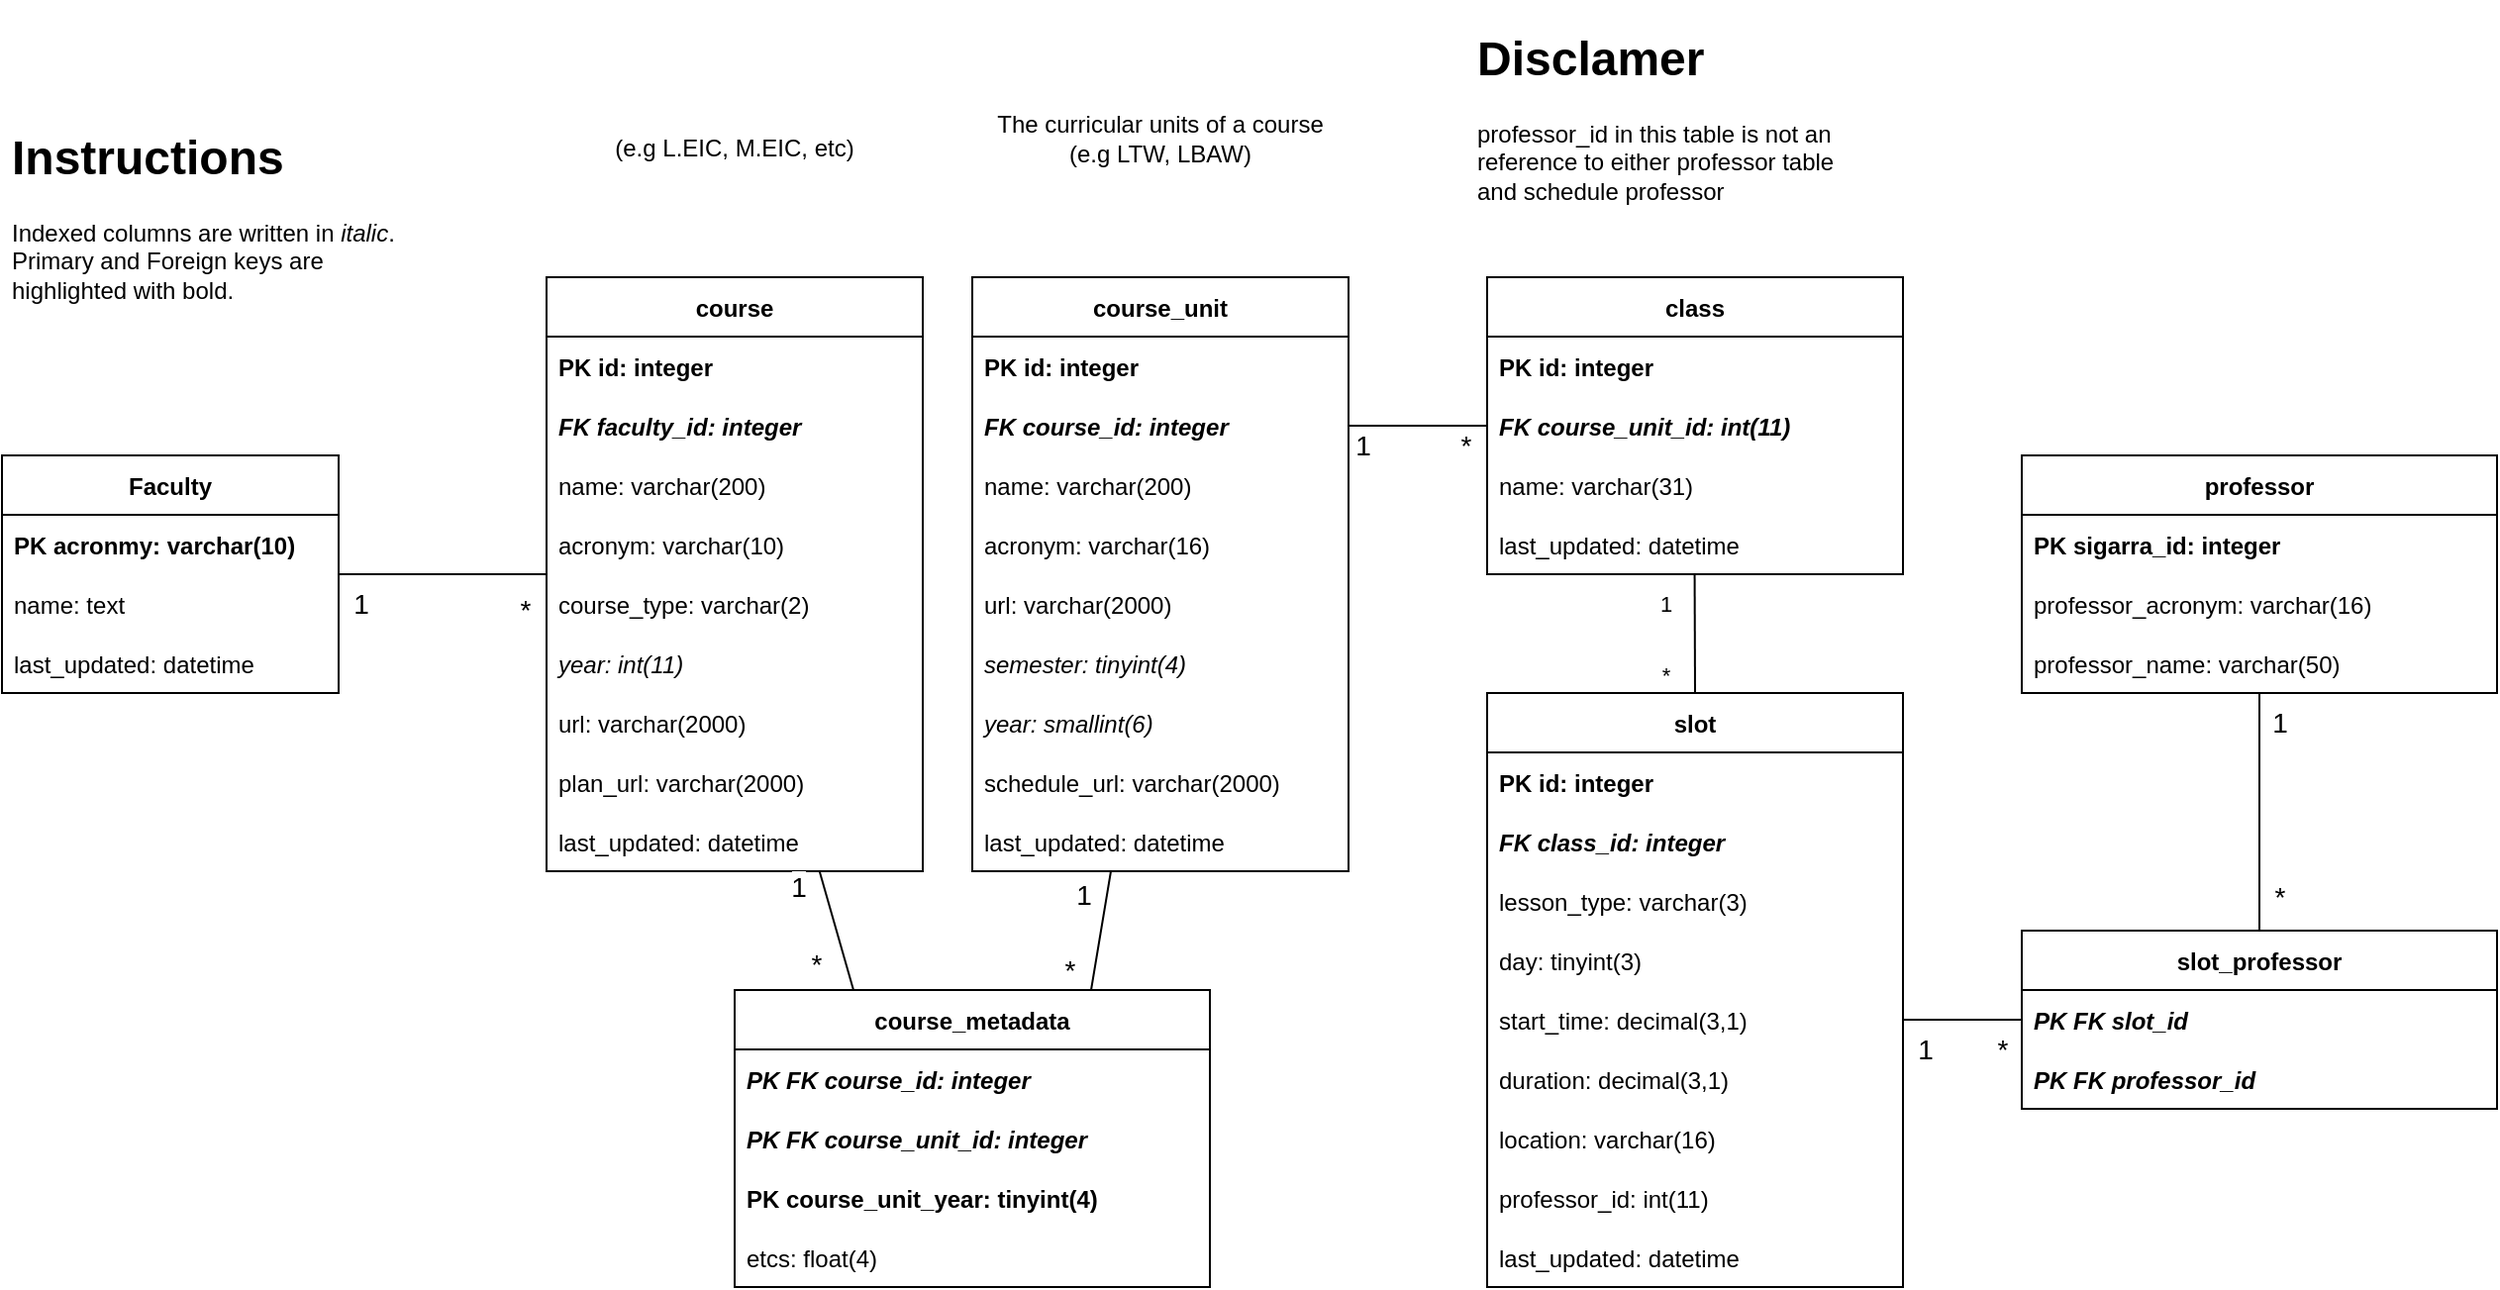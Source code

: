 <mxfile version="24.0.2" type="device">
  <diagram id="CuWUCVB4PWwjptIz1WBI" name="Page-1">
    <mxGraphModel dx="1782" dy="970" grid="1" gridSize="10" guides="1" tooltips="1" connect="1" arrows="1" fold="1" page="1" pageScale="1" pageWidth="850" pageHeight="1100" math="0" shadow="0">
      <root>
        <mxCell id="0" />
        <mxCell id="1" parent="0" />
        <mxCell id="2" value="course_unit" style="swimlane;fontStyle=1;childLayout=stackLayout;horizontal=1;startSize=30;horizontalStack=0;resizeParent=1;resizeParentMax=0;resizeLast=0;collapsible=1;marginBottom=0;" parent="1" vertex="1">
          <mxGeometry x="330" y="170" width="190" height="300" as="geometry" />
        </mxCell>
        <mxCell id="3" value="PK id: integer" style="text;strokeColor=none;fillColor=none;align=left;verticalAlign=middle;spacingLeft=4;spacingRight=4;overflow=hidden;points=[[0,0.5],[1,0.5]];portConstraint=eastwest;rotatable=0;fontStyle=1" parent="2" vertex="1">
          <mxGeometry y="30" width="190" height="30" as="geometry" />
        </mxCell>
        <mxCell id="5" value="FK course_id: integer" style="text;strokeColor=none;fillColor=none;align=left;verticalAlign=middle;spacingLeft=4;spacingRight=4;overflow=hidden;points=[[0,0.5],[1,0.5]];portConstraint=eastwest;rotatable=0;fontStyle=3" parent="2" vertex="1">
          <mxGeometry y="60" width="190" height="30" as="geometry" />
        </mxCell>
        <mxCell id="8" value="name: varchar(200)" style="text;strokeColor=none;fillColor=none;align=left;verticalAlign=middle;spacingLeft=4;spacingRight=4;overflow=hidden;points=[[0,0.5],[1,0.5]];portConstraint=eastwest;rotatable=0;" parent="2" vertex="1">
          <mxGeometry y="90" width="190" height="30" as="geometry" />
        </mxCell>
        <mxCell id="9" value="acronym: varchar(16)" style="text;strokeColor=none;fillColor=none;align=left;verticalAlign=middle;spacingLeft=4;spacingRight=4;overflow=hidden;points=[[0,0.5],[1,0.5]];portConstraint=eastwest;rotatable=0;" parent="2" vertex="1">
          <mxGeometry y="120" width="190" height="30" as="geometry" />
        </mxCell>
        <mxCell id="10" value="url: varchar(2000)" style="text;strokeColor=none;fillColor=none;align=left;verticalAlign=middle;spacingLeft=4;spacingRight=4;overflow=hidden;points=[[0,0.5],[1,0.5]];portConstraint=eastwest;rotatable=0;" parent="2" vertex="1">
          <mxGeometry y="150" width="190" height="30" as="geometry" />
        </mxCell>
        <mxCell id="12" value="semester: tinyint(4)" style="text;strokeColor=none;fillColor=none;align=left;verticalAlign=middle;spacingLeft=4;spacingRight=4;overflow=hidden;points=[[0,0.5],[1,0.5]];portConstraint=eastwest;rotatable=0;fontStyle=2" parent="2" vertex="1">
          <mxGeometry y="180" width="190" height="30" as="geometry" />
        </mxCell>
        <mxCell id="13" value="year: smallint(6)" style="text;strokeColor=none;fillColor=none;align=left;verticalAlign=middle;spacingLeft=4;spacingRight=4;overflow=hidden;points=[[0,0.5],[1,0.5]];portConstraint=eastwest;rotatable=0;fontStyle=2" parent="2" vertex="1">
          <mxGeometry y="210" width="190" height="30" as="geometry" />
        </mxCell>
        <mxCell id="14" value="schedule_url: varchar(2000)" style="text;strokeColor=none;fillColor=none;align=left;verticalAlign=middle;spacingLeft=4;spacingRight=4;overflow=hidden;points=[[0,0.5],[1,0.5]];portConstraint=eastwest;rotatable=0;" parent="2" vertex="1">
          <mxGeometry y="240" width="190" height="30" as="geometry" />
        </mxCell>
        <mxCell id="15" value="last_updated: datetime" style="text;strokeColor=none;fillColor=none;align=left;verticalAlign=middle;spacingLeft=4;spacingRight=4;overflow=hidden;points=[[0,0.5],[1,0.5]];portConstraint=eastwest;rotatable=0;" parent="2" vertex="1">
          <mxGeometry y="270" width="190" height="30" as="geometry" />
        </mxCell>
        <mxCell id="7" value="The curricular units of a course (e.g LTW, LBAW)" style="text;html=1;strokeColor=none;fillColor=none;align=center;verticalAlign=middle;whiteSpace=wrap;rounded=0;" parent="1" vertex="1">
          <mxGeometry x="340.0" y="85" width="170" height="30" as="geometry" />
        </mxCell>
        <mxCell id="16" value="&lt;h1&gt;Instructions&lt;/h1&gt;&lt;p&gt;Indexed columns are written in &lt;i&gt;italic&lt;/i&gt;. Primary and Foreign keys are highlighted with bold.&amp;nbsp;&lt;span&gt;&amp;nbsp;&lt;/span&gt;&lt;/p&gt;" style="text;html=1;strokeColor=none;fillColor=none;spacing=5;spacingTop=-20;whiteSpace=wrap;overflow=hidden;rounded=0;" parent="1" vertex="1">
          <mxGeometry x="-160" y="90" width="210" height="110" as="geometry" />
        </mxCell>
        <mxCell id="29" style="edgeStyle=none;html=1;endArrow=none;endFill=0;entryX=1;entryY=0.5;entryDx=0;entryDy=0;" parent="1" source="17" target="5" edge="1">
          <mxGeometry relative="1" as="geometry" />
        </mxCell>
        <mxCell id="30" value="&lt;font style=&quot;font-size: 14px&quot;&gt;1&lt;/font&gt;" style="edgeLabel;html=1;align=center;verticalAlign=middle;resizable=0;points=[];" parent="29" vertex="1" connectable="0">
          <mxGeometry x="0.861" y="3" relative="1" as="geometry">
            <mxPoint x="2" y="7" as="offset" />
          </mxGeometry>
        </mxCell>
        <mxCell id="31" value="&lt;font style=&quot;font-size: 14px&quot;&gt;*&lt;/font&gt;" style="edgeLabel;html=1;align=center;verticalAlign=middle;resizable=0;points=[];" parent="29" vertex="1" connectable="0">
          <mxGeometry x="-0.73" relative="1" as="geometry">
            <mxPoint x="-2" y="10" as="offset" />
          </mxGeometry>
        </mxCell>
        <mxCell id="17" value="class" style="swimlane;fontStyle=1;childLayout=stackLayout;horizontal=1;startSize=30;horizontalStack=0;resizeParent=1;resizeParentMax=0;resizeLast=0;collapsible=1;marginBottom=0;" parent="1" vertex="1">
          <mxGeometry x="590" y="170" width="210" height="150" as="geometry" />
        </mxCell>
        <mxCell id="18" value="PK id: integer" style="text;strokeColor=none;fillColor=none;align=left;verticalAlign=middle;spacingLeft=4;spacingRight=4;overflow=hidden;points=[[0,0.5],[1,0.5]];portConstraint=eastwest;rotatable=0;fontStyle=1" parent="17" vertex="1">
          <mxGeometry y="30" width="210" height="30" as="geometry" />
        </mxCell>
        <mxCell id="20" value="FK course_unit_id: int(11)" style="text;strokeColor=none;fillColor=none;align=left;verticalAlign=middle;spacingLeft=4;spacingRight=4;overflow=hidden;points=[[0,0.5],[1,0.5]];portConstraint=eastwest;rotatable=0;fontStyle=3" parent="17" vertex="1">
          <mxGeometry y="60" width="210" height="30" as="geometry" />
        </mxCell>
        <mxCell id="81" value="name: varchar(31)" style="text;strokeColor=none;fillColor=none;align=left;verticalAlign=middle;spacingLeft=4;spacingRight=4;overflow=hidden;points=[[0,0.5],[1,0.5]];portConstraint=eastwest;rotatable=0;fontStyle=0" parent="17" vertex="1">
          <mxGeometry y="90" width="210" height="30" as="geometry" />
        </mxCell>
        <mxCell id="26" value="last_updated: datetime" style="text;strokeColor=none;fillColor=none;align=left;verticalAlign=middle;spacingLeft=4;spacingRight=4;overflow=hidden;points=[[0,0.5],[1,0.5]];portConstraint=eastwest;rotatable=0;" parent="17" vertex="1">
          <mxGeometry y="120" width="210" height="30" as="geometry" />
        </mxCell>
        <mxCell id="32" value="course" style="swimlane;fontStyle=1;childLayout=stackLayout;horizontal=1;startSize=30;horizontalStack=0;resizeParent=1;resizeParentMax=0;resizeLast=0;collapsible=1;marginBottom=0;" parent="1" vertex="1">
          <mxGeometry x="115" y="170" width="190" height="300" as="geometry" />
        </mxCell>
        <mxCell id="33" value="PK id: integer" style="text;strokeColor=none;fillColor=none;align=left;verticalAlign=middle;spacingLeft=4;spacingRight=4;overflow=hidden;points=[[0,0.5],[1,0.5]];portConstraint=eastwest;rotatable=0;fontStyle=1" parent="32" vertex="1">
          <mxGeometry y="30" width="190" height="30" as="geometry" />
        </mxCell>
        <mxCell id="35" value="FK faculty_id: integer" style="text;strokeColor=none;fillColor=none;align=left;verticalAlign=middle;spacingLeft=4;spacingRight=4;overflow=hidden;points=[[0,0.5],[1,0.5]];portConstraint=eastwest;rotatable=0;fontStyle=3" parent="32" vertex="1">
          <mxGeometry y="60" width="190" height="30" as="geometry" />
        </mxCell>
        <mxCell id="36" value="name: varchar(200)" style="text;strokeColor=none;fillColor=none;align=left;verticalAlign=middle;spacingLeft=4;spacingRight=4;overflow=hidden;points=[[0,0.5],[1,0.5]];portConstraint=eastwest;rotatable=0;fontStyle=0" parent="32" vertex="1">
          <mxGeometry y="90" width="190" height="30" as="geometry" />
        </mxCell>
        <mxCell id="37" value="acronym: varchar(10)" style="text;strokeColor=none;fillColor=none;align=left;verticalAlign=middle;spacingLeft=4;spacingRight=4;overflow=hidden;points=[[0,0.5],[1,0.5]];portConstraint=eastwest;rotatable=0;fontStyle=0" parent="32" vertex="1">
          <mxGeometry y="120" width="190" height="30" as="geometry" />
        </mxCell>
        <mxCell id="38" value="course_type: varchar(2)" style="text;strokeColor=none;fillColor=none;align=left;verticalAlign=middle;spacingLeft=4;spacingRight=4;overflow=hidden;points=[[0,0.5],[1,0.5]];portConstraint=eastwest;rotatable=0;fontStyle=0" parent="32" vertex="1">
          <mxGeometry y="150" width="190" height="30" as="geometry" />
        </mxCell>
        <mxCell id="39" value="year: int(11)" style="text;strokeColor=none;fillColor=none;align=left;verticalAlign=middle;spacingLeft=4;spacingRight=4;overflow=hidden;points=[[0,0.5],[1,0.5]];portConstraint=eastwest;rotatable=0;fontStyle=2" parent="32" vertex="1">
          <mxGeometry y="180" width="190" height="30" as="geometry" />
        </mxCell>
        <mxCell id="40" value="url: varchar(2000)" style="text;strokeColor=none;fillColor=none;align=left;verticalAlign=middle;spacingLeft=4;spacingRight=4;overflow=hidden;points=[[0,0.5],[1,0.5]];portConstraint=eastwest;rotatable=0;fontStyle=0" parent="32" vertex="1">
          <mxGeometry y="210" width="190" height="30" as="geometry" />
        </mxCell>
        <mxCell id="41" value="plan_url: varchar(2000)" style="text;strokeColor=none;fillColor=none;align=left;verticalAlign=middle;spacingLeft=4;spacingRight=4;overflow=hidden;points=[[0,0.5],[1,0.5]];portConstraint=eastwest;rotatable=0;fontStyle=0" parent="32" vertex="1">
          <mxGeometry y="240" width="190" height="30" as="geometry" />
        </mxCell>
        <mxCell id="42" value="last_updated: datetime" style="text;strokeColor=none;fillColor=none;align=left;verticalAlign=middle;spacingLeft=4;spacingRight=4;overflow=hidden;points=[[0,0.5],[1,0.5]];portConstraint=eastwest;rotatable=0;fontStyle=0" parent="32" vertex="1">
          <mxGeometry y="270" width="190" height="30" as="geometry" />
        </mxCell>
        <mxCell id="49" value="(e.g L.EIC, M.EIC, etc)" style="text;html=1;strokeColor=none;fillColor=none;align=center;verticalAlign=middle;whiteSpace=wrap;rounded=0;" parent="1" vertex="1">
          <mxGeometry x="125.0" y="90" width="170" height="30" as="geometry" />
        </mxCell>
        <mxCell id="61" style="edgeStyle=none;html=1;endArrow=none;endFill=0;" parent="1" source="50" target="32" edge="1">
          <mxGeometry relative="1" as="geometry" />
        </mxCell>
        <mxCell id="63" value="1" style="edgeLabel;html=1;align=center;verticalAlign=middle;resizable=0;points=[];fontSize=14;" parent="61" vertex="1" connectable="0">
          <mxGeometry x="-0.4" y="-5" relative="1" as="geometry">
            <mxPoint x="-21" y="10" as="offset" />
          </mxGeometry>
        </mxCell>
        <mxCell id="50" value="Faculty" style="swimlane;fontStyle=1;childLayout=stackLayout;horizontal=1;startSize=30;horizontalStack=0;resizeParent=1;resizeParentMax=0;resizeLast=0;collapsible=1;marginBottom=0;" parent="1" vertex="1">
          <mxGeometry x="-160" y="260" width="170" height="120" as="geometry" />
        </mxCell>
        <mxCell id="52" value="PK acronmy: varchar(10)" style="text;strokeColor=none;fillColor=none;align=left;verticalAlign=middle;spacingLeft=4;spacingRight=4;overflow=hidden;points=[[0,0.5],[1,0.5]];portConstraint=eastwest;rotatable=0;fontStyle=1" parent="50" vertex="1">
          <mxGeometry y="30" width="170" height="30" as="geometry" />
        </mxCell>
        <mxCell id="53" value="name: text" style="text;strokeColor=none;fillColor=none;align=left;verticalAlign=middle;spacingLeft=4;spacingRight=4;overflow=hidden;points=[[0,0.5],[1,0.5]];portConstraint=eastwest;rotatable=0;fontStyle=0" parent="50" vertex="1">
          <mxGeometry y="60" width="170" height="30" as="geometry" />
        </mxCell>
        <mxCell id="54" value="last_updated: datetime" style="text;strokeColor=none;fillColor=none;align=left;verticalAlign=middle;spacingLeft=4;spacingRight=4;overflow=hidden;points=[[0,0.5],[1,0.5]];portConstraint=eastwest;rotatable=0;fontStyle=0" parent="50" vertex="1">
          <mxGeometry y="90" width="170" height="30" as="geometry" />
        </mxCell>
        <mxCell id="64" value="*" style="edgeLabel;html=1;align=center;verticalAlign=middle;resizable=0;points=[];fontSize=14;" parent="1" vertex="1" connectable="0">
          <mxGeometry x="150" y="340" as="geometry">
            <mxPoint x="-46" y="-2" as="offset" />
          </mxGeometry>
        </mxCell>
        <mxCell id="bfjoCroqlO3D03X-d8Di-65" value="course_metadata" style="swimlane;fontStyle=1;childLayout=stackLayout;horizontal=1;startSize=30;horizontalStack=0;resizeParent=1;resizeParentMax=0;resizeLast=0;collapsible=1;marginBottom=0;" parent="1" vertex="1">
          <mxGeometry x="210" y="530" width="240" height="150" as="geometry" />
        </mxCell>
        <mxCell id="bfjoCroqlO3D03X-d8Di-66" value="PK FK course_id: integer" style="text;strokeColor=none;fillColor=none;align=left;verticalAlign=middle;spacingLeft=4;spacingRight=4;overflow=hidden;points=[[0,0.5],[1,0.5]];portConstraint=eastwest;rotatable=0;fontStyle=3" parent="bfjoCroqlO3D03X-d8Di-65" vertex="1">
          <mxGeometry y="30" width="240" height="30" as="geometry" />
        </mxCell>
        <mxCell id="bfjoCroqlO3D03X-d8Di-67" value="PK FK course_unit_id: integer" style="text;strokeColor=none;fillColor=none;align=left;verticalAlign=middle;spacingLeft=4;spacingRight=4;overflow=hidden;points=[[0,0.5],[1,0.5]];portConstraint=eastwest;rotatable=0;fontStyle=3" parent="bfjoCroqlO3D03X-d8Di-65" vertex="1">
          <mxGeometry y="60" width="240" height="30" as="geometry" />
        </mxCell>
        <mxCell id="bfjoCroqlO3D03X-d8Di-68" value="PK course_unit_year: tinyint(4)" style="text;strokeColor=none;fillColor=none;align=left;verticalAlign=middle;spacingLeft=4;spacingRight=4;overflow=hidden;points=[[0,0.5],[1,0.5]];portConstraint=eastwest;rotatable=0;fontStyle=1" parent="bfjoCroqlO3D03X-d8Di-65" vertex="1">
          <mxGeometry y="90" width="240" height="30" as="geometry" />
        </mxCell>
        <mxCell id="80" value="etcs: float(4) " style="text;strokeColor=none;fillColor=none;align=left;verticalAlign=middle;spacingLeft=4;spacingRight=4;overflow=hidden;points=[[0,0.5],[1,0.5]];portConstraint=eastwest;rotatable=0;fontStyle=0" parent="bfjoCroqlO3D03X-d8Di-65" vertex="1">
          <mxGeometry y="120" width="240" height="30" as="geometry" />
        </mxCell>
        <mxCell id="bfjoCroqlO3D03X-d8Di-77" value="" style="endArrow=none;html=1;rounded=0;exitX=0.25;exitY=0;exitDx=0;exitDy=0;" parent="1" source="bfjoCroqlO3D03X-d8Di-65" target="32" edge="1">
          <mxGeometry width="50" height="50" relative="1" as="geometry">
            <mxPoint x="150" y="580" as="sourcePoint" />
            <mxPoint x="200" y="530" as="targetPoint" />
          </mxGeometry>
        </mxCell>
        <mxCell id="bfjoCroqlO3D03X-d8Di-79" value="1" style="edgeLabel;html=1;align=center;verticalAlign=middle;resizable=0;points=[];fontSize=14;" parent="bfjoCroqlO3D03X-d8Di-77" vertex="1" connectable="0">
          <mxGeometry x="0.735" relative="1" as="geometry">
            <mxPoint x="-13" as="offset" />
          </mxGeometry>
        </mxCell>
        <mxCell id="bfjoCroqlO3D03X-d8Di-81" value="*" style="edgeLabel;html=1;align=center;verticalAlign=middle;resizable=0;points=[];fontSize=14;" parent="bfjoCroqlO3D03X-d8Di-77" vertex="1" connectable="0">
          <mxGeometry x="-0.59" y="-2" relative="1" as="geometry">
            <mxPoint x="-18" as="offset" />
          </mxGeometry>
        </mxCell>
        <mxCell id="bfjoCroqlO3D03X-d8Di-78" value="" style="endArrow=none;html=1;rounded=0;exitX=0.75;exitY=0;exitDx=0;exitDy=0;" parent="1" source="bfjoCroqlO3D03X-d8Di-65" target="2" edge="1">
          <mxGeometry width="50" height="50" relative="1" as="geometry">
            <mxPoint x="299" y="630" as="sourcePoint" />
            <mxPoint x="263" y="525" as="targetPoint" />
          </mxGeometry>
        </mxCell>
        <mxCell id="bfjoCroqlO3D03X-d8Di-82" value="1" style="edgeLabel;html=1;align=center;verticalAlign=middle;resizable=0;points=[];fontSize=14;" parent="bfjoCroqlO3D03X-d8Di-78" vertex="1" connectable="0">
          <mxGeometry x="0.604" y="-1" relative="1" as="geometry">
            <mxPoint x="-13" as="offset" />
          </mxGeometry>
        </mxCell>
        <mxCell id="bfjoCroqlO3D03X-d8Di-83" value="*" style="edgeLabel;html=1;align=center;verticalAlign=middle;resizable=0;points=[];fontSize=14;" parent="bfjoCroqlO3D03X-d8Di-78" vertex="1" connectable="0">
          <mxGeometry x="-0.611" y="3" relative="1" as="geometry">
            <mxPoint x="-10" y="2" as="offset" />
          </mxGeometry>
        </mxCell>
        <mxCell id="65" value="professor" style="swimlane;fontStyle=1;childLayout=stackLayout;horizontal=1;startSize=30;horizontalStack=0;resizeParent=1;resizeParentMax=0;resizeLast=0;collapsible=1;marginBottom=0;" parent="1" vertex="1">
          <mxGeometry x="860" y="260" width="240" height="120" as="geometry" />
        </mxCell>
        <mxCell id="82" value="PK sigarra_id: integer" style="text;strokeColor=none;fillColor=none;align=left;verticalAlign=middle;spacingLeft=4;spacingRight=4;overflow=hidden;points=[[0,0.5],[1,0.5]];portConstraint=eastwest;rotatable=0;fontStyle=1" parent="65" vertex="1">
          <mxGeometry y="30" width="240" height="30" as="geometry" />
        </mxCell>
        <mxCell id="66" value="professor_acronym: varchar(16)" style="text;strokeColor=none;fillColor=none;align=left;verticalAlign=middle;spacingLeft=4;spacingRight=4;overflow=hidden;points=[[0,0.5],[1,0.5]];portConstraint=eastwest;rotatable=0;fontStyle=0" parent="65" vertex="1">
          <mxGeometry y="60" width="240" height="30" as="geometry" />
        </mxCell>
        <mxCell id="67" value="professor_name: varchar(50)" style="text;strokeColor=none;fillColor=none;align=left;verticalAlign=middle;spacingLeft=4;spacingRight=4;overflow=hidden;points=[[0,0.5],[1,0.5]];portConstraint=eastwest;rotatable=0;fontStyle=0" parent="65" vertex="1">
          <mxGeometry y="90" width="240" height="30" as="geometry" />
        </mxCell>
        <mxCell id="69" value="slot_professor" style="swimlane;fontStyle=1;childLayout=stackLayout;horizontal=1;startSize=30;horizontalStack=0;resizeParent=1;resizeParentMax=0;resizeLast=0;collapsible=1;marginBottom=0;" parent="1" vertex="1">
          <mxGeometry x="860" y="500" width="240" height="90" as="geometry" />
        </mxCell>
        <mxCell id="70" value="PK FK slot_id" style="text;strokeColor=none;fillColor=none;align=left;verticalAlign=middle;spacingLeft=4;spacingRight=4;overflow=hidden;points=[[0,0.5],[1,0.5]];portConstraint=eastwest;rotatable=0;fontStyle=3" parent="69" vertex="1">
          <mxGeometry y="30" width="240" height="30" as="geometry" />
        </mxCell>
        <mxCell id="71" value="PK FK professor_id" style="text;strokeColor=none;fillColor=none;align=left;verticalAlign=middle;spacingLeft=4;spacingRight=4;overflow=hidden;points=[[0,0.5],[1,0.5]];portConstraint=eastwest;rotatable=0;fontStyle=3" parent="69" vertex="1">
          <mxGeometry y="60" width="240" height="30" as="geometry" />
        </mxCell>
        <mxCell id="73" value="" style="endArrow=none;html=1;exitX=0;exitY=0.5;exitDx=0;exitDy=0;entryX=1;entryY=0.5;entryDx=0;entryDy=0;" parent="1" source="70" target="tVgCYNmsNeUe7tLCSq33-88" edge="1">
          <mxGeometry width="50" height="50" relative="1" as="geometry">
            <mxPoint x="560" y="640" as="sourcePoint" />
            <mxPoint x="840" y="670" as="targetPoint" />
          </mxGeometry>
        </mxCell>
        <mxCell id="77" value="&lt;span style=&quot;font-size: 14px;&quot;&gt;*&lt;/span&gt;" style="edgeLabel;html=1;align=center;verticalAlign=middle;resizable=0;points=[];" parent="73" vertex="1" connectable="0">
          <mxGeometry x="-0.57" y="-1" relative="1" as="geometry">
            <mxPoint x="3" y="16" as="offset" />
          </mxGeometry>
        </mxCell>
        <mxCell id="78" value="&lt;font style=&quot;font-size: 14px;&quot;&gt;1&lt;/font&gt;" style="edgeLabel;html=1;align=center;verticalAlign=middle;resizable=0;points=[];" parent="73" vertex="1" connectable="0">
          <mxGeometry x="0.647" relative="1" as="geometry">
            <mxPoint y="15" as="offset" />
          </mxGeometry>
        </mxCell>
        <mxCell id="74" value="" style="endArrow=none;html=1;exitX=0.5;exitY=0;exitDx=0;exitDy=0;" parent="1" source="69" target="67" edge="1">
          <mxGeometry width="50" height="50" relative="1" as="geometry">
            <mxPoint x="920" y="560" as="sourcePoint" />
            <mxPoint x="970" y="510" as="targetPoint" />
          </mxGeometry>
        </mxCell>
        <mxCell id="75" value="&lt;span style=&quot;font-size: 14px;&quot;&gt;*&lt;/span&gt;" style="edgeLabel;html=1;align=center;verticalAlign=middle;resizable=0;points=[];" parent="74" vertex="1" connectable="0">
          <mxGeometry x="-0.787" y="-3" relative="1" as="geometry">
            <mxPoint x="7" y="-4" as="offset" />
          </mxGeometry>
        </mxCell>
        <mxCell id="76" value="&lt;font style=&quot;font-size: 14px;&quot;&gt;1&lt;/font&gt;" style="edgeLabel;html=1;align=center;verticalAlign=middle;resizable=0;points=[];" parent="74" vertex="1" connectable="0">
          <mxGeometry x="0.829" y="-4" relative="1" as="geometry">
            <mxPoint x="6" y="4" as="offset" />
          </mxGeometry>
        </mxCell>
        <mxCell id="79" style="text;strokeColor=none;fillColor=none;align=left;verticalAlign=middle;spacingLeft=4;spacingRight=4;overflow=hidden;points=[[0,0.5],[1,0.5]];portConstraint=eastwest;rotatable=0;fontStyle=3" parent="1" vertex="1">
          <mxGeometry x="190" y="650" width="240" height="30" as="geometry" />
        </mxCell>
        <mxCell id="m9rE4hg5aMAiq1LAfxTV-84" value="&lt;h1&gt;Disclamer&lt;/h1&gt;&lt;p&gt;&lt;span style=&quot;border-color: var(--border-color); text-align: center;&quot;&gt;professor_id in this table is not an reference to either professor table and schedule professor&lt;/span&gt;&lt;br&gt;&lt;/p&gt;" style="text;html=1;strokeColor=none;fillColor=none;spacing=5;spacingTop=-20;whiteSpace=wrap;overflow=hidden;rounded=0;" parent="1" vertex="1">
          <mxGeometry x="580" y="40" width="190" height="120" as="geometry" />
        </mxCell>
        <mxCell id="tVgCYNmsNeUe7tLCSq33-82" value="slot" style="swimlane;fontStyle=1;childLayout=stackLayout;horizontal=1;startSize=30;horizontalStack=0;resizeParent=1;resizeParentMax=0;resizeLast=0;collapsible=1;marginBottom=0;" vertex="1" parent="1">
          <mxGeometry x="590" y="380" width="210" height="300" as="geometry" />
        </mxCell>
        <mxCell id="tVgCYNmsNeUe7tLCSq33-83" value="PK id: integer" style="text;strokeColor=none;fillColor=none;align=left;verticalAlign=middle;spacingLeft=4;spacingRight=4;overflow=hidden;points=[[0,0.5],[1,0.5]];portConstraint=eastwest;rotatable=0;fontStyle=1" vertex="1" parent="tVgCYNmsNeUe7tLCSq33-82">
          <mxGeometry y="30" width="210" height="30" as="geometry" />
        </mxCell>
        <mxCell id="tVgCYNmsNeUe7tLCSq33-84" value="FK class_id: integer" style="text;strokeColor=none;fillColor=none;align=left;verticalAlign=middle;spacingLeft=4;spacingRight=4;overflow=hidden;points=[[0,0.5],[1,0.5]];portConstraint=eastwest;rotatable=0;fontStyle=3" vertex="1" parent="tVgCYNmsNeUe7tLCSq33-82">
          <mxGeometry y="60" width="210" height="30" as="geometry" />
        </mxCell>
        <mxCell id="tVgCYNmsNeUe7tLCSq33-90" value="lesson_type: varchar(3)" style="text;strokeColor=none;fillColor=none;align=left;verticalAlign=middle;spacingLeft=4;spacingRight=4;overflow=hidden;points=[[0,0.5],[1,0.5]];portConstraint=eastwest;rotatable=0;" vertex="1" parent="tVgCYNmsNeUe7tLCSq33-82">
          <mxGeometry y="90" width="210" height="30" as="geometry" />
        </mxCell>
        <mxCell id="tVgCYNmsNeUe7tLCSq33-86" value="day: tinyint(3)" style="text;strokeColor=none;fillColor=none;align=left;verticalAlign=middle;spacingLeft=4;spacingRight=4;overflow=hidden;points=[[0,0.5],[1,0.5]];portConstraint=eastwest;rotatable=0;" vertex="1" parent="tVgCYNmsNeUe7tLCSq33-82">
          <mxGeometry y="120" width="210" height="30" as="geometry" />
        </mxCell>
        <mxCell id="tVgCYNmsNeUe7tLCSq33-88" value="start_time: decimal(3,1)" style="text;strokeColor=none;fillColor=none;align=left;verticalAlign=middle;spacingLeft=4;spacingRight=4;overflow=hidden;points=[[0,0.5],[1,0.5]];portConstraint=eastwest;rotatable=0;" vertex="1" parent="tVgCYNmsNeUe7tLCSq33-82">
          <mxGeometry y="150" width="210" height="30" as="geometry" />
        </mxCell>
        <mxCell id="tVgCYNmsNeUe7tLCSq33-87" value="duration: decimal(3,1)" style="text;strokeColor=none;fillColor=none;align=left;verticalAlign=middle;spacingLeft=4;spacingRight=4;overflow=hidden;points=[[0,0.5],[1,0.5]];portConstraint=eastwest;rotatable=0;" vertex="1" parent="tVgCYNmsNeUe7tLCSq33-82">
          <mxGeometry y="180" width="210" height="30" as="geometry" />
        </mxCell>
        <mxCell id="tVgCYNmsNeUe7tLCSq33-89" value="location: varchar(16)" style="text;strokeColor=none;fillColor=none;align=left;verticalAlign=middle;spacingLeft=4;spacingRight=4;overflow=hidden;points=[[0,0.5],[1,0.5]];portConstraint=eastwest;rotatable=0;" vertex="1" parent="tVgCYNmsNeUe7tLCSq33-82">
          <mxGeometry y="210" width="210" height="30" as="geometry" />
        </mxCell>
        <mxCell id="tVgCYNmsNeUe7tLCSq33-85" value="professor_id: int(11)" style="text;strokeColor=none;fillColor=none;align=left;verticalAlign=middle;spacingLeft=4;spacingRight=4;overflow=hidden;points=[[0,0.5],[1,0.5]];portConstraint=eastwest;rotatable=0;fontStyle=0" vertex="1" parent="tVgCYNmsNeUe7tLCSq33-82">
          <mxGeometry y="240" width="210" height="30" as="geometry" />
        </mxCell>
        <mxCell id="tVgCYNmsNeUe7tLCSq33-92" value="last_updated: datetime" style="text;strokeColor=none;fillColor=none;align=left;verticalAlign=middle;spacingLeft=4;spacingRight=4;overflow=hidden;points=[[0,0.5],[1,0.5]];portConstraint=eastwest;rotatable=0;" vertex="1" parent="tVgCYNmsNeUe7tLCSq33-82">
          <mxGeometry y="270" width="210" height="30" as="geometry" />
        </mxCell>
        <mxCell id="tVgCYNmsNeUe7tLCSq33-98" value="" style="endArrow=none;html=1;rounded=0;entryX=0.499;entryY=1.001;entryDx=0;entryDy=0;entryPerimeter=0;exitX=0.5;exitY=0;exitDx=0;exitDy=0;" edge="1" parent="1" source="tVgCYNmsNeUe7tLCSq33-82" target="26">
          <mxGeometry width="50" height="50" relative="1" as="geometry">
            <mxPoint x="540" y="390" as="sourcePoint" />
            <mxPoint x="690" y="340" as="targetPoint" />
          </mxGeometry>
        </mxCell>
        <mxCell id="tVgCYNmsNeUe7tLCSq33-99" value="1" style="edgeLabel;html=1;align=center;verticalAlign=middle;resizable=0;points=[];" vertex="1" connectable="0" parent="tVgCYNmsNeUe7tLCSq33-98">
          <mxGeometry x="0.614" y="2" relative="1" as="geometry">
            <mxPoint x="-13" y="3" as="offset" />
          </mxGeometry>
        </mxCell>
        <mxCell id="tVgCYNmsNeUe7tLCSq33-100" value="*" style="edgeLabel;html=1;align=center;verticalAlign=middle;resizable=0;points=[];" vertex="1" connectable="0" parent="tVgCYNmsNeUe7tLCSq33-98">
          <mxGeometry x="-0.787" relative="1" as="geometry">
            <mxPoint x="-15" y="-3" as="offset" />
          </mxGeometry>
        </mxCell>
      </root>
    </mxGraphModel>
  </diagram>
</mxfile>
